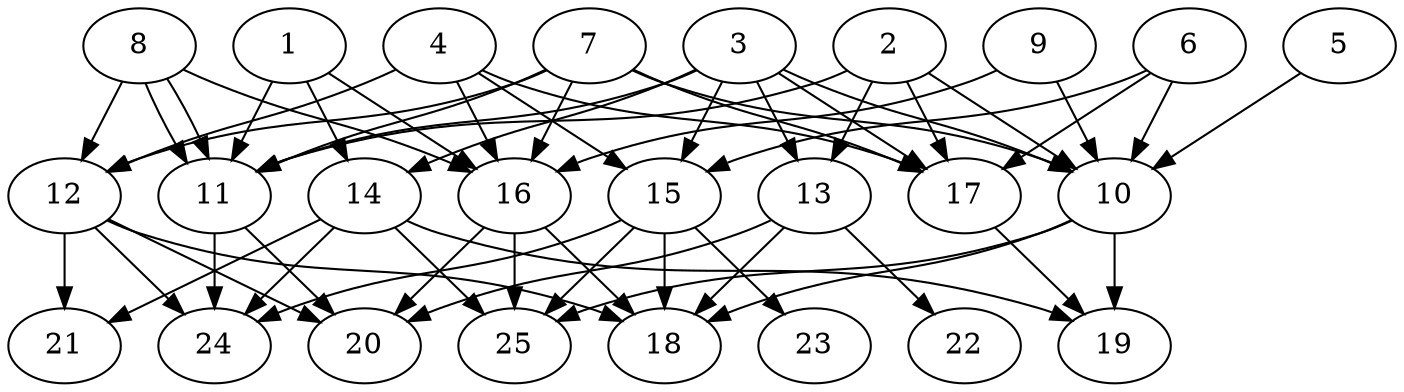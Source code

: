 // DAG automatically generated by daggen at Thu Oct  3 14:00:40 2019
// ./daggen --dot -n 25 --ccr 0.4 --fat 0.7 --regular 0.9 --density 0.6 --mindata 5242880 --maxdata 52428800 
digraph G {
  1 [size="88130560", alpha="0.08", expect_size="35252224"] 
  1 -> 11 [size ="35252224"]
  1 -> 14 [size ="35252224"]
  1 -> 16 [size ="35252224"]
  2 [size="90183680", alpha="0.08", expect_size="36073472"] 
  2 -> 10 [size ="36073472"]
  2 -> 11 [size ="36073472"]
  2 -> 13 [size ="36073472"]
  2 -> 17 [size ="36073472"]
  3 [size="19427840", alpha="0.10", expect_size="7771136"] 
  3 -> 10 [size ="7771136"]
  3 -> 11 [size ="7771136"]
  3 -> 13 [size ="7771136"]
  3 -> 14 [size ="7771136"]
  3 -> 15 [size ="7771136"]
  3 -> 17 [size ="7771136"]
  4 [size="18877440", alpha="0.02", expect_size="7550976"] 
  4 -> 12 [size ="7550976"]
  4 -> 15 [size ="7550976"]
  4 -> 16 [size ="7550976"]
  4 -> 17 [size ="7550976"]
  5 [size="111470080", alpha="0.12", expect_size="44588032"] 
  5 -> 10 [size ="44588032"]
  6 [size="119352320", alpha="0.19", expect_size="47740928"] 
  6 -> 10 [size ="47740928"]
  6 -> 15 [size ="47740928"]
  6 -> 17 [size ="47740928"]
  7 [size="110691840", alpha="0.02", expect_size="44276736"] 
  7 -> 10 [size ="44276736"]
  7 -> 11 [size ="44276736"]
  7 -> 12 [size ="44276736"]
  7 -> 16 [size ="44276736"]
  7 -> 17 [size ="44276736"]
  8 [size="77022720", alpha="0.01", expect_size="30809088"] 
  8 -> 11 [size ="30809088"]
  8 -> 11 [size ="30809088"]
  8 -> 12 [size ="30809088"]
  8 -> 16 [size ="30809088"]
  9 [size="92659200", alpha="0.04", expect_size="37063680"] 
  9 -> 10 [size ="37063680"]
  9 -> 16 [size ="37063680"]
  10 [size="113840640", alpha="0.05", expect_size="45536256"] 
  10 -> 18 [size ="45536256"]
  10 -> 19 [size ="45536256"]
  10 -> 25 [size ="45536256"]
  11 [size="40545280", alpha="0.00", expect_size="16218112"] 
  11 -> 20 [size ="16218112"]
  11 -> 24 [size ="16218112"]
  12 [size="85450240", alpha="0.03", expect_size="34180096"] 
  12 -> 18 [size ="34180096"]
  12 -> 20 [size ="34180096"]
  12 -> 21 [size ="34180096"]
  12 -> 24 [size ="34180096"]
  13 [size="15434240", alpha="0.13", expect_size="6173696"] 
  13 -> 18 [size ="6173696"]
  13 -> 20 [size ="6173696"]
  13 -> 22 [size ="6173696"]
  14 [size="75645440", alpha="0.12", expect_size="30258176"] 
  14 -> 19 [size ="30258176"]
  14 -> 21 [size ="30258176"]
  14 -> 24 [size ="30258176"]
  14 -> 25 [size ="30258176"]
  15 [size="90091520", alpha="0.05", expect_size="36036608"] 
  15 -> 18 [size ="36036608"]
  15 -> 23 [size ="36036608"]
  15 -> 24 [size ="36036608"]
  15 -> 25 [size ="36036608"]
  16 [size="45258240", alpha="0.00", expect_size="18103296"] 
  16 -> 18 [size ="18103296"]
  16 -> 20 [size ="18103296"]
  16 -> 25 [size ="18103296"]
  17 [size="41594880", alpha="0.01", expect_size="16637952"] 
  17 -> 19 [size ="16637952"]
  18 [size="53882880", alpha="0.08", expect_size="21553152"] 
  19 [size="58245120", alpha="0.04", expect_size="23298048"] 
  20 [size="80048640", alpha="0.17", expect_size="32019456"] 
  21 [size="108124160", alpha="0.02", expect_size="43249664"] 
  22 [size="110589440", alpha="0.01", expect_size="44235776"] 
  23 [size="126737920", alpha="0.00", expect_size="50695168"] 
  24 [size="83100160", alpha="0.01", expect_size="33240064"] 
  25 [size="35279360", alpha="0.18", expect_size="14111744"] 
}
